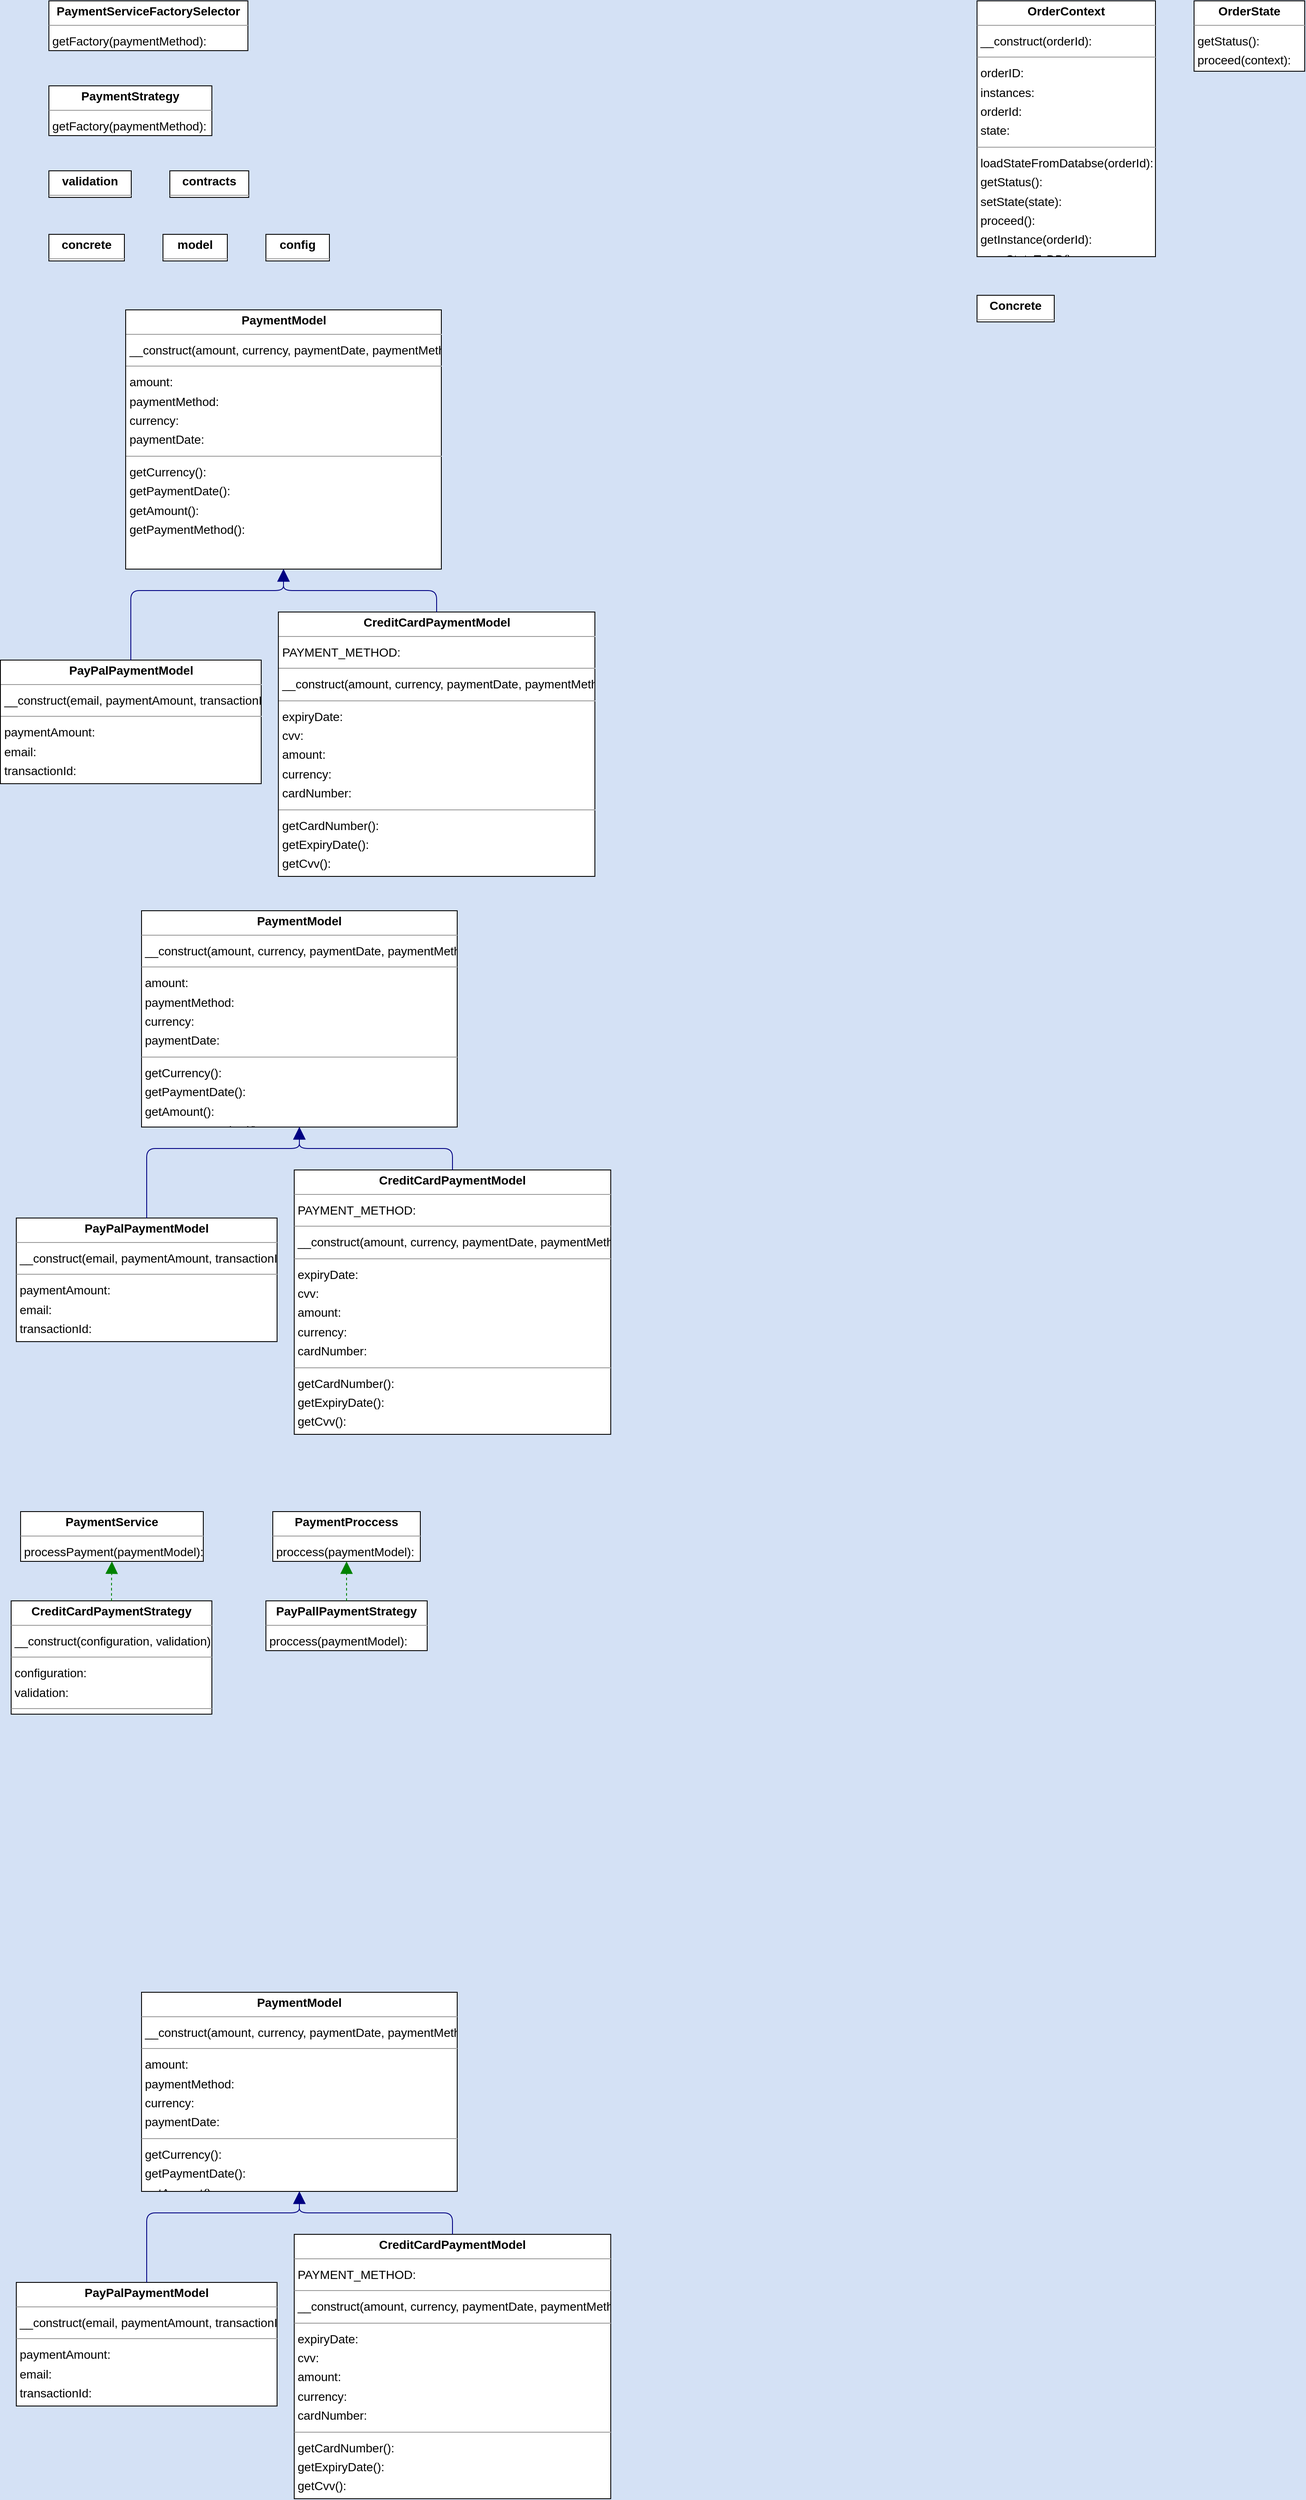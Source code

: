 <mxfile version="26.0.5">
  <diagram name="Page-1" id="KH_nq3rs7vA6ZGu3bwKK">
    <mxGraphModel dx="2927" dy="2301" grid="1" gridSize="10" guides="0" tooltips="1" connect="1" arrows="1" fold="1" page="1" pageScale="1" pageWidth="827" pageHeight="1169" background="#D4E1F5" math="0" shadow="0">
      <root>
        <mxCell id="0" />
        <mxCell id="1" parent="0" />
        <mxCell id="UKRKsNbsrZ3EIyGasmf7-2" value="&lt;p style=&quot;margin:0px;margin-top:4px;text-align:center;&quot;&gt;&lt;b&gt;PaymentServiceFactorySelector&lt;/b&gt;&lt;/p&gt;&lt;hr size=&quot;1&quot;/&gt;&lt;p style=&quot;margin:0 0 0 4px;line-height:1.6;&quot;&gt; getFactory(paymentMethod): &lt;/p&gt;" style="verticalAlign=top;align=left;overflow=fill;fontSize=14;fontFamily=Helvetica;html=1;rounded=0;shadow=0;comic=0;labelBackgroundColor=none;strokeWidth=1;" vertex="1" parent="1">
          <mxGeometry x="-752" y="-1040" width="232" height="58" as="geometry" />
        </mxCell>
        <mxCell id="UKRKsNbsrZ3EIyGasmf7-3" value="&lt;p style=&quot;margin:0px;margin-top:4px;text-align:center;&quot;&gt;&lt;b&gt;PaymentStrategy&lt;/b&gt;&lt;/p&gt;&lt;hr size=&quot;1&quot;/&gt;&lt;p style=&quot;margin:0 0 0 4px;line-height:1.6;&quot;&gt; getFactory(paymentMethod): &lt;/p&gt;" style="verticalAlign=top;align=left;overflow=fill;fontSize=14;fontFamily=Helvetica;html=1;rounded=0;shadow=0;comic=0;labelBackgroundColor=none;strokeWidth=1;" vertex="1" parent="1">
          <mxGeometry x="-752" y="-941" width="190" height="58" as="geometry" />
        </mxCell>
        <mxCell id="UKRKsNbsrZ3EIyGasmf7-4" value="&lt;p style=&quot;margin:0px;margin-top:4px;text-align:center;&quot;&gt;&lt;b&gt;concrete&lt;/b&gt;&lt;/p&gt;&lt;hr size=&quot;1&quot;/&gt;" style="verticalAlign=top;align=left;overflow=fill;fontSize=14;fontFamily=Helvetica;html=1;rounded=0;shadow=0;comic=0;labelBackgroundColor=none;strokeWidth=1;" vertex="1" parent="1">
          <mxGeometry x="-752" y="-768" width="88" height="31" as="geometry" />
        </mxCell>
        <mxCell id="UKRKsNbsrZ3EIyGasmf7-5" value="&lt;p style=&quot;margin:0px;margin-top:4px;text-align:center;&quot;&gt;&lt;b&gt;config&lt;/b&gt;&lt;/p&gt;&lt;hr size=&quot;1&quot;/&gt;" style="verticalAlign=top;align=left;overflow=fill;fontSize=14;fontFamily=Helvetica;html=1;rounded=0;shadow=0;comic=0;labelBackgroundColor=none;strokeWidth=1;" vertex="1" parent="1">
          <mxGeometry x="-499" y="-768" width="74" height="31" as="geometry" />
        </mxCell>
        <mxCell id="UKRKsNbsrZ3EIyGasmf7-6" value="&lt;p style=&quot;margin:0px;margin-top:4px;text-align:center;&quot;&gt;&lt;b&gt;contracts&lt;/b&gt;&lt;/p&gt;&lt;hr size=&quot;1&quot;/&gt;" style="verticalAlign=top;align=left;overflow=fill;fontSize=14;fontFamily=Helvetica;html=1;rounded=0;shadow=0;comic=0;labelBackgroundColor=none;strokeWidth=1;" vertex="1" parent="1">
          <mxGeometry x="-611" y="-842" width="92" height="31" as="geometry" />
        </mxCell>
        <mxCell id="UKRKsNbsrZ3EIyGasmf7-7" value="&lt;p style=&quot;margin:0px;margin-top:4px;text-align:center;&quot;&gt;&lt;b&gt;model&lt;/b&gt;&lt;/p&gt;&lt;hr size=&quot;1&quot;/&gt;" style="verticalAlign=top;align=left;overflow=fill;fontSize=14;fontFamily=Helvetica;html=1;rounded=0;shadow=0;comic=0;labelBackgroundColor=none;strokeWidth=1;" vertex="1" parent="1">
          <mxGeometry x="-619" y="-768" width="75" height="31" as="geometry" />
        </mxCell>
        <mxCell id="UKRKsNbsrZ3EIyGasmf7-8" value="&lt;p style=&quot;margin:0px;margin-top:4px;text-align:center;&quot;&gt;&lt;b&gt;validation&lt;/b&gt;&lt;/p&gt;&lt;hr size=&quot;1&quot;/&gt;" style="verticalAlign=top;align=left;overflow=fill;fontSize=14;fontFamily=Helvetica;html=1;rounded=0;shadow=0;comic=0;labelBackgroundColor=none;strokeWidth=1;" vertex="1" parent="1">
          <mxGeometry x="-752" y="-842" width="96" height="31" as="geometry" />
        </mxCell>
        <mxCell id="UKRKsNbsrZ3EIyGasmf7-9" value="&lt;p style=&quot;margin:0px;margin-top:4px;text-align:center;&quot;&gt;&lt;b&gt;Concrete&lt;/b&gt;&lt;/p&gt;&lt;hr size=&quot;1&quot;/&gt;" style="verticalAlign=top;align=left;overflow=fill;fontSize=14;fontFamily=Helvetica;html=1;rounded=0;shadow=0;comic=0;labelBackgroundColor=none;strokeWidth=1;" vertex="1" parent="1">
          <mxGeometry x="330" y="-697" width="90" height="31" as="geometry" />
        </mxCell>
        <mxCell id="UKRKsNbsrZ3EIyGasmf7-10" value="&lt;p style=&quot;margin:0px;margin-top:4px;text-align:center;&quot;&gt;&lt;b&gt;OrderContext&lt;/b&gt;&lt;/p&gt;&lt;hr size=&quot;1&quot;/&gt;&lt;p style=&quot;margin:0 0 0 4px;line-height:1.6;&quot;&gt; __construct(orderId): &lt;/p&gt;&lt;hr size=&quot;1&quot;/&gt;&lt;p style=&quot;margin:0 0 0 4px;line-height:1.6;&quot;&gt; orderID: &lt;br/&gt; instances: &lt;br/&gt; orderId: &lt;br/&gt; state: &lt;/p&gt;&lt;hr size=&quot;1&quot;/&gt;&lt;p style=&quot;margin:0 0 0 4px;line-height:1.6;&quot;&gt; loadStateFromDatabse(orderId): &lt;br/&gt; getStatus(): &lt;br/&gt; setState(state): &lt;br/&gt; proceed(): &lt;br/&gt; getInstance(orderId): &lt;br/&gt; saveStateToDB(): &lt;br/&gt; loadStateFromDatabase(): &lt;/p&gt;" style="verticalAlign=top;align=left;overflow=fill;fontSize=14;fontFamily=Helvetica;html=1;rounded=0;shadow=0;comic=0;labelBackgroundColor=none;strokeWidth=1;" vertex="1" parent="1">
          <mxGeometry x="330" y="-1040" width="208" height="298" as="geometry" />
        </mxCell>
        <mxCell id="UKRKsNbsrZ3EIyGasmf7-11" value="&lt;p style=&quot;margin:0px;margin-top:4px;text-align:center;&quot;&gt;&lt;b&gt;OrderState&lt;/b&gt;&lt;/p&gt;&lt;hr size=&quot;1&quot;/&gt;&lt;p style=&quot;margin:0 0 0 4px;line-height:1.6;&quot;&gt; getStatus(): &lt;br/&gt; proceed(context): &lt;/p&gt;" style="verticalAlign=top;align=left;overflow=fill;fontSize=14;fontFamily=Helvetica;html=1;rounded=0;shadow=0;comic=0;labelBackgroundColor=none;strokeWidth=1;" vertex="1" parent="1">
          <mxGeometry x="583" y="-1040" width="129" height="82" as="geometry" />
        </mxCell>
        <mxCell id="UKRKsNbsrZ3EIyGasmf7-12" value="&lt;p style=&quot;margin:0px;margin-top:4px;text-align:center;&quot;&gt;&lt;b&gt;CreditCardPaymentModel&lt;/b&gt;&lt;/p&gt;&lt;hr size=&quot;1&quot;/&gt;&lt;p style=&quot;margin:0 0 0 4px;line-height:1.6;&quot;&gt; PAYMENT_METHOD: &lt;/p&gt;&lt;hr size=&quot;1&quot;/&gt;&lt;p style=&quot;margin:0 0 0 4px;line-height:1.6;&quot;&gt; __construct(amount, currency, paymentDate, paymentMethod, cardNumber, expiryDate, cvv): &lt;/p&gt;&lt;hr size=&quot;1&quot;/&gt;&lt;p style=&quot;margin:0 0 0 4px;line-height:1.6;&quot;&gt; expiryDate: &lt;br/&gt; cvv: &lt;br/&gt; amount: &lt;br/&gt; currency: &lt;br/&gt; cardNumber: &lt;/p&gt;&lt;hr size=&quot;1&quot;/&gt;&lt;p style=&quot;margin:0 0 0 4px;line-height:1.6;&quot;&gt; getCardNumber(): &lt;br/&gt; getExpiryDate(): &lt;br/&gt; getCvv(): &lt;/p&gt;" style="verticalAlign=top;align=left;overflow=fill;fontSize=14;fontFamily=Helvetica;html=1;rounded=0;shadow=0;comic=0;labelBackgroundColor=none;strokeWidth=1;" vertex="1" parent="1">
          <mxGeometry x="-484.5" y="-328" width="369" height="308" as="geometry" />
        </mxCell>
        <mxCell id="UKRKsNbsrZ3EIyGasmf7-13" value="&lt;p style=&quot;margin:0px;margin-top:4px;text-align:center;&quot;&gt;&lt;b&gt;PayPalPaymentModel&lt;/b&gt;&lt;/p&gt;&lt;hr size=&quot;1&quot;/&gt;&lt;p style=&quot;margin:0 0 0 4px;line-height:1.6;&quot;&gt; __construct(email, paymentAmount, transactionId): &lt;/p&gt;&lt;hr size=&quot;1&quot;/&gt;&lt;p style=&quot;margin:0 0 0 4px;line-height:1.6;&quot;&gt; paymentAmount: &lt;br/&gt; email: &lt;br/&gt; transactionId: &lt;/p&gt;&lt;hr size=&quot;1&quot;/&gt;&lt;p style=&quot;margin:0 0 0 4px;line-height:1.6;&quot;&gt; getPaymentDetails(): &lt;/p&gt;" style="verticalAlign=top;align=left;overflow=fill;fontSize=14;fontFamily=Helvetica;html=1;rounded=0;shadow=0;comic=0;labelBackgroundColor=none;strokeWidth=1;" vertex="1" parent="1">
          <mxGeometry x="-808.5" y="-272" width="304" height="144" as="geometry" />
        </mxCell>
        <mxCell id="UKRKsNbsrZ3EIyGasmf7-14" value="&lt;p style=&quot;margin:0px;margin-top:4px;text-align:center;&quot;&gt;&lt;b&gt;PaymentModel&lt;/b&gt;&lt;/p&gt;&lt;hr size=&quot;1&quot;/&gt;&lt;p style=&quot;margin:0 0 0 4px;line-height:1.6;&quot;&gt; __construct(amount, currency, paymentDate, paymentMethod): &lt;/p&gt;&lt;hr size=&quot;1&quot;/&gt;&lt;p style=&quot;margin:0 0 0 4px;line-height:1.6;&quot;&gt; amount: &lt;br/&gt; paymentMethod: &lt;br/&gt; currency: &lt;br/&gt; paymentDate: &lt;/p&gt;&lt;hr size=&quot;1&quot;/&gt;&lt;p style=&quot;margin:0 0 0 4px;line-height:1.6;&quot;&gt; getCurrency(): &lt;br/&gt; getPaymentDate(): &lt;br/&gt; getAmount(): &lt;br/&gt; getPaymentMethod(): &lt;/p&gt;" style="verticalAlign=top;align=left;overflow=fill;fontSize=14;fontFamily=Helvetica;html=1;rounded=0;shadow=0;comic=0;labelBackgroundColor=none;strokeWidth=1;" vertex="1" parent="1">
          <mxGeometry x="-662.5" y="-680" width="368" height="302" as="geometry" />
        </mxCell>
        <mxCell id="UKRKsNbsrZ3EIyGasmf7-15" value="" style="html=1;rounded=1;edgeStyle=orthogonalEdgeStyle;dashed=0;startArrow=none;endArrow=block;endSize=12;strokeColor=#000082;exitX=0.500;exitY=0.000;exitDx=0;exitDy=0;entryX=0.500;entryY=1.000;entryDx=0;entryDy=0;" edge="1" parent="1" source="UKRKsNbsrZ3EIyGasmf7-12" target="UKRKsNbsrZ3EIyGasmf7-14">
          <mxGeometry width="50" height="50" relative="1" as="geometry">
            <Array as="points">
              <mxPoint x="-299.5" y="-353" />
              <mxPoint x="-478.5" y="-353" />
            </Array>
          </mxGeometry>
        </mxCell>
        <mxCell id="UKRKsNbsrZ3EIyGasmf7-16" value="" style="html=1;rounded=1;edgeStyle=orthogonalEdgeStyle;dashed=0;startArrow=none;endArrow=block;endSize=12;strokeColor=#000082;exitX=0.500;exitY=0.000;exitDx=0;exitDy=0;entryX=0.500;entryY=1.000;entryDx=0;entryDy=0;" edge="1" parent="1" source="UKRKsNbsrZ3EIyGasmf7-13" target="UKRKsNbsrZ3EIyGasmf7-14">
          <mxGeometry width="50" height="50" relative="1" as="geometry">
            <Array as="points">
              <mxPoint x="-656.5" y="-353" />
              <mxPoint x="-478.5" y="-353" />
            </Array>
          </mxGeometry>
        </mxCell>
        <mxCell id="UKRKsNbsrZ3EIyGasmf7-17" value="&lt;p style=&quot;margin:0px;margin-top:4px;text-align:center;&quot;&gt;&lt;b&gt;CreditCardPaymentModel&lt;/b&gt;&lt;/p&gt;&lt;hr size=&quot;1&quot;/&gt;&lt;p style=&quot;margin:0 0 0 4px;line-height:1.6;&quot;&gt; PAYMENT_METHOD: &lt;/p&gt;&lt;hr size=&quot;1&quot;/&gt;&lt;p style=&quot;margin:0 0 0 4px;line-height:1.6;&quot;&gt; __construct(amount, currency, paymentDate, paymentMethod, cardNumber, expiryDate, cvv): &lt;/p&gt;&lt;hr size=&quot;1&quot;/&gt;&lt;p style=&quot;margin:0 0 0 4px;line-height:1.6;&quot;&gt; expiryDate: &lt;br/&gt; cvv: &lt;br/&gt; amount: &lt;br/&gt; currency: &lt;br/&gt; cardNumber: &lt;/p&gt;&lt;hr size=&quot;1&quot;/&gt;&lt;p style=&quot;margin:0 0 0 4px;line-height:1.6;&quot;&gt; getCardNumber(): &lt;br/&gt; getExpiryDate(): &lt;br/&gt; getCvv(): &lt;/p&gt;" style="verticalAlign=top;align=left;overflow=fill;fontSize=14;fontFamily=Helvetica;html=1;rounded=0;shadow=0;comic=0;labelBackgroundColor=none;strokeWidth=1;" vertex="1" parent="1">
          <mxGeometry x="-466" y="322" width="369" height="308" as="geometry" />
        </mxCell>
        <mxCell id="UKRKsNbsrZ3EIyGasmf7-18" value="&lt;p style=&quot;margin:0px;margin-top:4px;text-align:center;&quot;&gt;&lt;b&gt;PayPalPaymentModel&lt;/b&gt;&lt;/p&gt;&lt;hr size=&quot;1&quot;/&gt;&lt;p style=&quot;margin:0 0 0 4px;line-height:1.6;&quot;&gt; __construct(email, paymentAmount, transactionId): &lt;/p&gt;&lt;hr size=&quot;1&quot;/&gt;&lt;p style=&quot;margin:0 0 0 4px;line-height:1.6;&quot;&gt; paymentAmount: &lt;br/&gt; email: &lt;br/&gt; transactionId: &lt;/p&gt;&lt;hr size=&quot;1&quot;/&gt;&lt;p style=&quot;margin:0 0 0 4px;line-height:1.6;&quot;&gt; getPaymentDetails(): &lt;/p&gt;" style="verticalAlign=top;align=left;overflow=fill;fontSize=14;fontFamily=Helvetica;html=1;rounded=0;shadow=0;comic=0;labelBackgroundColor=none;strokeWidth=1;" vertex="1" parent="1">
          <mxGeometry x="-790" y="378" width="304" height="144" as="geometry" />
        </mxCell>
        <mxCell id="UKRKsNbsrZ3EIyGasmf7-19" value="&lt;p style=&quot;margin:0px;margin-top:4px;text-align:center;&quot;&gt;&lt;b&gt;PaymentModel&lt;/b&gt;&lt;/p&gt;&lt;hr size=&quot;1&quot;/&gt;&lt;p style=&quot;margin:0 0 0 4px;line-height:1.6;&quot;&gt; __construct(amount, currency, paymentDate, paymentMethod): &lt;/p&gt;&lt;hr size=&quot;1&quot;/&gt;&lt;p style=&quot;margin:0 0 0 4px;line-height:1.6;&quot;&gt; amount: &lt;br/&gt; paymentMethod: &lt;br/&gt; currency: &lt;br/&gt; paymentDate: &lt;/p&gt;&lt;hr size=&quot;1&quot;/&gt;&lt;p style=&quot;margin:0 0 0 4px;line-height:1.6;&quot;&gt; getCurrency(): &lt;br/&gt; getPaymentDate(): &lt;br/&gt; getAmount(): &lt;br/&gt; getPaymentMethod(): &lt;/p&gt;" style="verticalAlign=top;align=left;overflow=fill;fontSize=14;fontFamily=Helvetica;html=1;rounded=0;shadow=0;comic=0;labelBackgroundColor=none;strokeWidth=1;" vertex="1" parent="1">
          <mxGeometry x="-644" y="20" width="368" height="252" as="geometry" />
        </mxCell>
        <mxCell id="UKRKsNbsrZ3EIyGasmf7-20" value="" style="html=1;rounded=1;edgeStyle=orthogonalEdgeStyle;dashed=0;startArrow=none;endArrow=block;endSize=12;strokeColor=#000082;exitX=0.500;exitY=0.000;exitDx=0;exitDy=0;entryX=0.500;entryY=1.000;entryDx=0;entryDy=0;" edge="1" parent="1" source="UKRKsNbsrZ3EIyGasmf7-17" target="UKRKsNbsrZ3EIyGasmf7-19">
          <mxGeometry width="50" height="50" relative="1" as="geometry">
            <Array as="points">
              <mxPoint x="-281" y="297" />
              <mxPoint x="-460" y="297" />
            </Array>
          </mxGeometry>
        </mxCell>
        <mxCell id="UKRKsNbsrZ3EIyGasmf7-21" value="" style="html=1;rounded=1;edgeStyle=orthogonalEdgeStyle;dashed=0;startArrow=none;endArrow=block;endSize=12;strokeColor=#000082;exitX=0.500;exitY=0.000;exitDx=0;exitDy=0;entryX=0.500;entryY=1.000;entryDx=0;entryDy=0;" edge="1" parent="1" source="UKRKsNbsrZ3EIyGasmf7-18" target="UKRKsNbsrZ3EIyGasmf7-19">
          <mxGeometry width="50" height="50" relative="1" as="geometry">
            <Array as="points">
              <mxPoint x="-638" y="297" />
              <mxPoint x="-460" y="297" />
            </Array>
          </mxGeometry>
        </mxCell>
        <mxCell id="UKRKsNbsrZ3EIyGasmf7-22" value="&lt;p style=&quot;margin:0px;margin-top:4px;text-align:center;&quot;&gt;&lt;b&gt;CreditCardPaymentStrategy&lt;/b&gt;&lt;/p&gt;&lt;hr size=&quot;1&quot;/&gt;&lt;p style=&quot;margin:0 0 0 4px;line-height:1.6;&quot;&gt; __construct(configuration, validation): &lt;/p&gt;&lt;hr size=&quot;1&quot;/&gt;&lt;p style=&quot;margin:0 0 0 4px;line-height:1.6;&quot;&gt; configuration: &lt;br/&gt; validation: &lt;/p&gt;&lt;hr size=&quot;1&quot;/&gt;&lt;p style=&quot;margin:0 0 0 4px;line-height:1.6;&quot;&gt; processPayment(paymentModel): &lt;/p&gt;" style="verticalAlign=top;align=left;overflow=fill;fontSize=14;fontFamily=Helvetica;html=1;rounded=0;shadow=0;comic=0;labelBackgroundColor=none;strokeWidth=1;" vertex="1" parent="1">
          <mxGeometry x="-796" y="824" width="234" height="132" as="geometry" />
        </mxCell>
        <mxCell id="UKRKsNbsrZ3EIyGasmf7-23" value="&lt;p style=&quot;margin:0px;margin-top:4px;text-align:center;&quot;&gt;&lt;b&gt;PayPallPaymentStrategy&lt;/b&gt;&lt;/p&gt;&lt;hr size=&quot;1&quot;/&gt;&lt;p style=&quot;margin:0 0 0 4px;line-height:1.6;&quot;&gt; proccess(paymentModel): &lt;/p&gt;" style="verticalAlign=top;align=left;overflow=fill;fontSize=14;fontFamily=Helvetica;html=1;rounded=0;shadow=0;comic=0;labelBackgroundColor=none;strokeWidth=1;" vertex="1" parent="1">
          <mxGeometry x="-499" y="824" width="188" height="58" as="geometry" />
        </mxCell>
        <mxCell id="UKRKsNbsrZ3EIyGasmf7-24" value="&lt;p style=&quot;margin:0px;margin-top:4px;text-align:center;&quot;&gt;&lt;b&gt;PaymentProccess&lt;/b&gt;&lt;/p&gt;&lt;hr size=&quot;1&quot;/&gt;&lt;p style=&quot;margin:0 0 0 4px;line-height:1.6;&quot;&gt; proccess(paymentModel): &lt;/p&gt;" style="verticalAlign=top;align=left;overflow=fill;fontSize=14;fontFamily=Helvetica;html=1;rounded=0;shadow=0;comic=0;labelBackgroundColor=none;strokeWidth=1;" vertex="1" parent="1">
          <mxGeometry x="-491" y="720" width="172" height="58" as="geometry" />
        </mxCell>
        <mxCell id="UKRKsNbsrZ3EIyGasmf7-25" value="&lt;p style=&quot;margin:0px;margin-top:4px;text-align:center;&quot;&gt;&lt;b&gt;PaymentService&lt;/b&gt;&lt;/p&gt;&lt;hr size=&quot;1&quot;/&gt;&lt;p style=&quot;margin:0 0 0 4px;line-height:1.6;&quot;&gt; processPayment(paymentModel): &lt;/p&gt;" style="verticalAlign=top;align=left;overflow=fill;fontSize=14;fontFamily=Helvetica;html=1;rounded=0;shadow=0;comic=0;labelBackgroundColor=none;strokeWidth=1;" vertex="1" parent="1">
          <mxGeometry x="-785" y="720" width="213" height="58" as="geometry" />
        </mxCell>
        <mxCell id="UKRKsNbsrZ3EIyGasmf7-26" value="" style="html=1;rounded=1;edgeStyle=orthogonalEdgeStyle;dashed=1;startArrow=none;endArrow=block;endSize=12;strokeColor=#008200;exitX=0.500;exitY=0.000;exitDx=0;exitDy=0;entryX=0.500;entryY=1.001;entryDx=0;entryDy=0;" edge="1" parent="1" source="UKRKsNbsrZ3EIyGasmf7-22" target="UKRKsNbsrZ3EIyGasmf7-25">
          <mxGeometry width="50" height="50" relative="1" as="geometry">
            <Array as="points" />
          </mxGeometry>
        </mxCell>
        <mxCell id="UKRKsNbsrZ3EIyGasmf7-27" value="" style="html=1;rounded=1;edgeStyle=orthogonalEdgeStyle;dashed=1;startArrow=none;endArrow=block;endSize=12;strokeColor=#008200;exitX=0.500;exitY=0.001;exitDx=0;exitDy=0;entryX=0.500;entryY=1.001;entryDx=0;entryDy=0;" edge="1" parent="1" source="UKRKsNbsrZ3EIyGasmf7-23" target="UKRKsNbsrZ3EIyGasmf7-24">
          <mxGeometry width="50" height="50" relative="1" as="geometry">
            <Array as="points" />
          </mxGeometry>
        </mxCell>
        <mxCell id="UKRKsNbsrZ3EIyGasmf7-29" value="&lt;p style=&quot;margin:0px;margin-top:4px;text-align:center;&quot;&gt;&lt;b&gt;CreditCardPaymentModel&lt;/b&gt;&lt;/p&gt;&lt;hr size=&quot;1&quot;/&gt;&lt;p style=&quot;margin:0 0 0 4px;line-height:1.6;&quot;&gt; PAYMENT_METHOD: &lt;/p&gt;&lt;hr size=&quot;1&quot;/&gt;&lt;p style=&quot;margin:0 0 0 4px;line-height:1.6;&quot;&gt; __construct(amount, currency, paymentDate, paymentMethod, cardNumber, expiryDate, cvv): &lt;/p&gt;&lt;hr size=&quot;1&quot;/&gt;&lt;p style=&quot;margin:0 0 0 4px;line-height:1.6;&quot;&gt; expiryDate: &lt;br/&gt; cvv: &lt;br/&gt; amount: &lt;br/&gt; currency: &lt;br/&gt; cardNumber: &lt;/p&gt;&lt;hr size=&quot;1&quot;/&gt;&lt;p style=&quot;margin:0 0 0 4px;line-height:1.6;&quot;&gt; getCardNumber(): &lt;br/&gt; getExpiryDate(): &lt;br/&gt; getCvv(): &lt;/p&gt;" style="verticalAlign=top;align=left;overflow=fill;fontSize=14;fontFamily=Helvetica;html=1;rounded=0;shadow=0;comic=0;labelBackgroundColor=none;strokeWidth=1;" vertex="1" parent="1">
          <mxGeometry x="-466" y="1562" width="369" height="308" as="geometry" />
        </mxCell>
        <mxCell id="UKRKsNbsrZ3EIyGasmf7-30" value="&lt;p style=&quot;margin:0px;margin-top:4px;text-align:center;&quot;&gt;&lt;b&gt;PayPalPaymentModel&lt;/b&gt;&lt;/p&gt;&lt;hr size=&quot;1&quot;/&gt;&lt;p style=&quot;margin:0 0 0 4px;line-height:1.6;&quot;&gt; __construct(email, paymentAmount, transactionId): &lt;/p&gt;&lt;hr size=&quot;1&quot;/&gt;&lt;p style=&quot;margin:0 0 0 4px;line-height:1.6;&quot;&gt; paymentAmount: &lt;br/&gt; email: &lt;br/&gt; transactionId: &lt;/p&gt;&lt;hr size=&quot;1&quot;/&gt;&lt;p style=&quot;margin:0 0 0 4px;line-height:1.6;&quot;&gt; getPaymentDetails(): &lt;/p&gt;" style="verticalAlign=top;align=left;overflow=fill;fontSize=14;fontFamily=Helvetica;html=1;rounded=0;shadow=0;comic=0;labelBackgroundColor=none;strokeWidth=1;" vertex="1" parent="1">
          <mxGeometry x="-790" y="1618" width="304" height="144" as="geometry" />
        </mxCell>
        <mxCell id="UKRKsNbsrZ3EIyGasmf7-31" value="&lt;p style=&quot;margin:0px;margin-top:4px;text-align:center;&quot;&gt;&lt;b&gt;PaymentModel&lt;/b&gt;&lt;/p&gt;&lt;hr size=&quot;1&quot;/&gt;&lt;p style=&quot;margin:0 0 0 4px;line-height:1.6;&quot;&gt; __construct(amount, currency, paymentDate, paymentMethod): &lt;/p&gt;&lt;hr size=&quot;1&quot;/&gt;&lt;p style=&quot;margin:0 0 0 4px;line-height:1.6;&quot;&gt; amount: &lt;br/&gt; paymentMethod: &lt;br/&gt; currency: &lt;br/&gt; paymentDate: &lt;/p&gt;&lt;hr size=&quot;1&quot;/&gt;&lt;p style=&quot;margin:0 0 0 4px;line-height:1.6;&quot;&gt; getCurrency(): &lt;br/&gt; getPaymentDate(): &lt;br/&gt; getAmount(): &lt;br/&gt; getPaymentMethod(): &lt;/p&gt;" style="verticalAlign=top;align=left;overflow=fill;fontSize=14;fontFamily=Helvetica;html=1;rounded=0;shadow=0;comic=0;labelBackgroundColor=none;strokeWidth=1;" vertex="1" parent="1">
          <mxGeometry x="-644" y="1280" width="368" height="232" as="geometry" />
        </mxCell>
        <mxCell id="UKRKsNbsrZ3EIyGasmf7-32" value="" style="html=1;rounded=1;edgeStyle=orthogonalEdgeStyle;dashed=0;startArrow=none;endArrow=block;endSize=12;strokeColor=#000082;exitX=0.500;exitY=0.000;exitDx=0;exitDy=0;entryX=0.500;entryY=1.000;entryDx=0;entryDy=0;" edge="1" parent="1" source="UKRKsNbsrZ3EIyGasmf7-29" target="UKRKsNbsrZ3EIyGasmf7-31">
          <mxGeometry width="50" height="50" relative="1" as="geometry">
            <Array as="points">
              <mxPoint x="-281" y="1537" />
              <mxPoint x="-460" y="1537" />
            </Array>
          </mxGeometry>
        </mxCell>
        <mxCell id="UKRKsNbsrZ3EIyGasmf7-33" value="" style="html=1;rounded=1;edgeStyle=orthogonalEdgeStyle;dashed=0;startArrow=none;endArrow=block;endSize=12;strokeColor=#000082;exitX=0.500;exitY=0.000;exitDx=0;exitDy=0;entryX=0.500;entryY=1.000;entryDx=0;entryDy=0;" edge="1" parent="1" source="UKRKsNbsrZ3EIyGasmf7-30" target="UKRKsNbsrZ3EIyGasmf7-31">
          <mxGeometry width="50" height="50" relative="1" as="geometry">
            <Array as="points">
              <mxPoint x="-638" y="1537" />
              <mxPoint x="-460" y="1537" />
            </Array>
          </mxGeometry>
        </mxCell>
      </root>
    </mxGraphModel>
  </diagram>
</mxfile>
